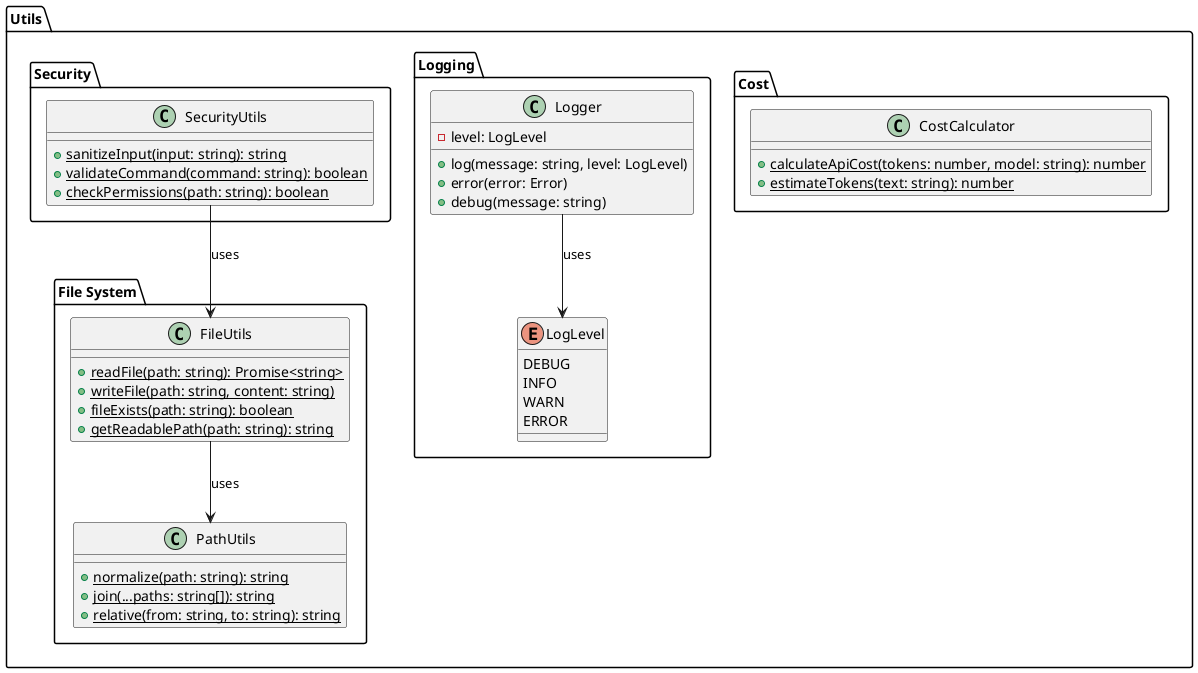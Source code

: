 @startuml

' Utils Module Class Diagram
' Source files mapping:
' - src/utils/**/*.ts

package "Utils" {
    package "File System" {
        ' src/utils/fs/
        class FileUtils {
            + {static} readFile(path: string): Promise<string>
            + {static} writeFile(path: string, content: string)
            + {static} fileExists(path: string): boolean
            + {static} getReadablePath(path: string): string
        }

        class PathUtils {
            + {static} normalize(path: string): string
            + {static} join(...paths: string[]): string
            + {static} relative(from: string, to: string): string
        }
    }

    package "Cost" {
        ' src/utils/cost/
        class CostCalculator {
            + {static} calculateApiCost(tokens: number, model: string): number
            + {static} estimateTokens(text: string): number
        }
    }

    package "Logging" {
        ' src/utils/logging/
        class Logger {
            - level: LogLevel
            + log(message: string, level: LogLevel)
            + error(error: Error)
            + debug(message: string)
        }

        enum LogLevel {
            DEBUG
            INFO
            WARN
            ERROR
        }
    }

    package "Security" {
        ' src/utils/security/
        class SecurityUtils {
            + {static} sanitizeInput(input: string): string
            + {static} validateCommand(command: string): boolean
            + {static} checkPermissions(path: string): boolean
        }
    }
}

' Relationships
Logger --> LogLevel: uses
FileUtils --> PathUtils: uses
SecurityUtils --> FileUtils: uses

@enduml 